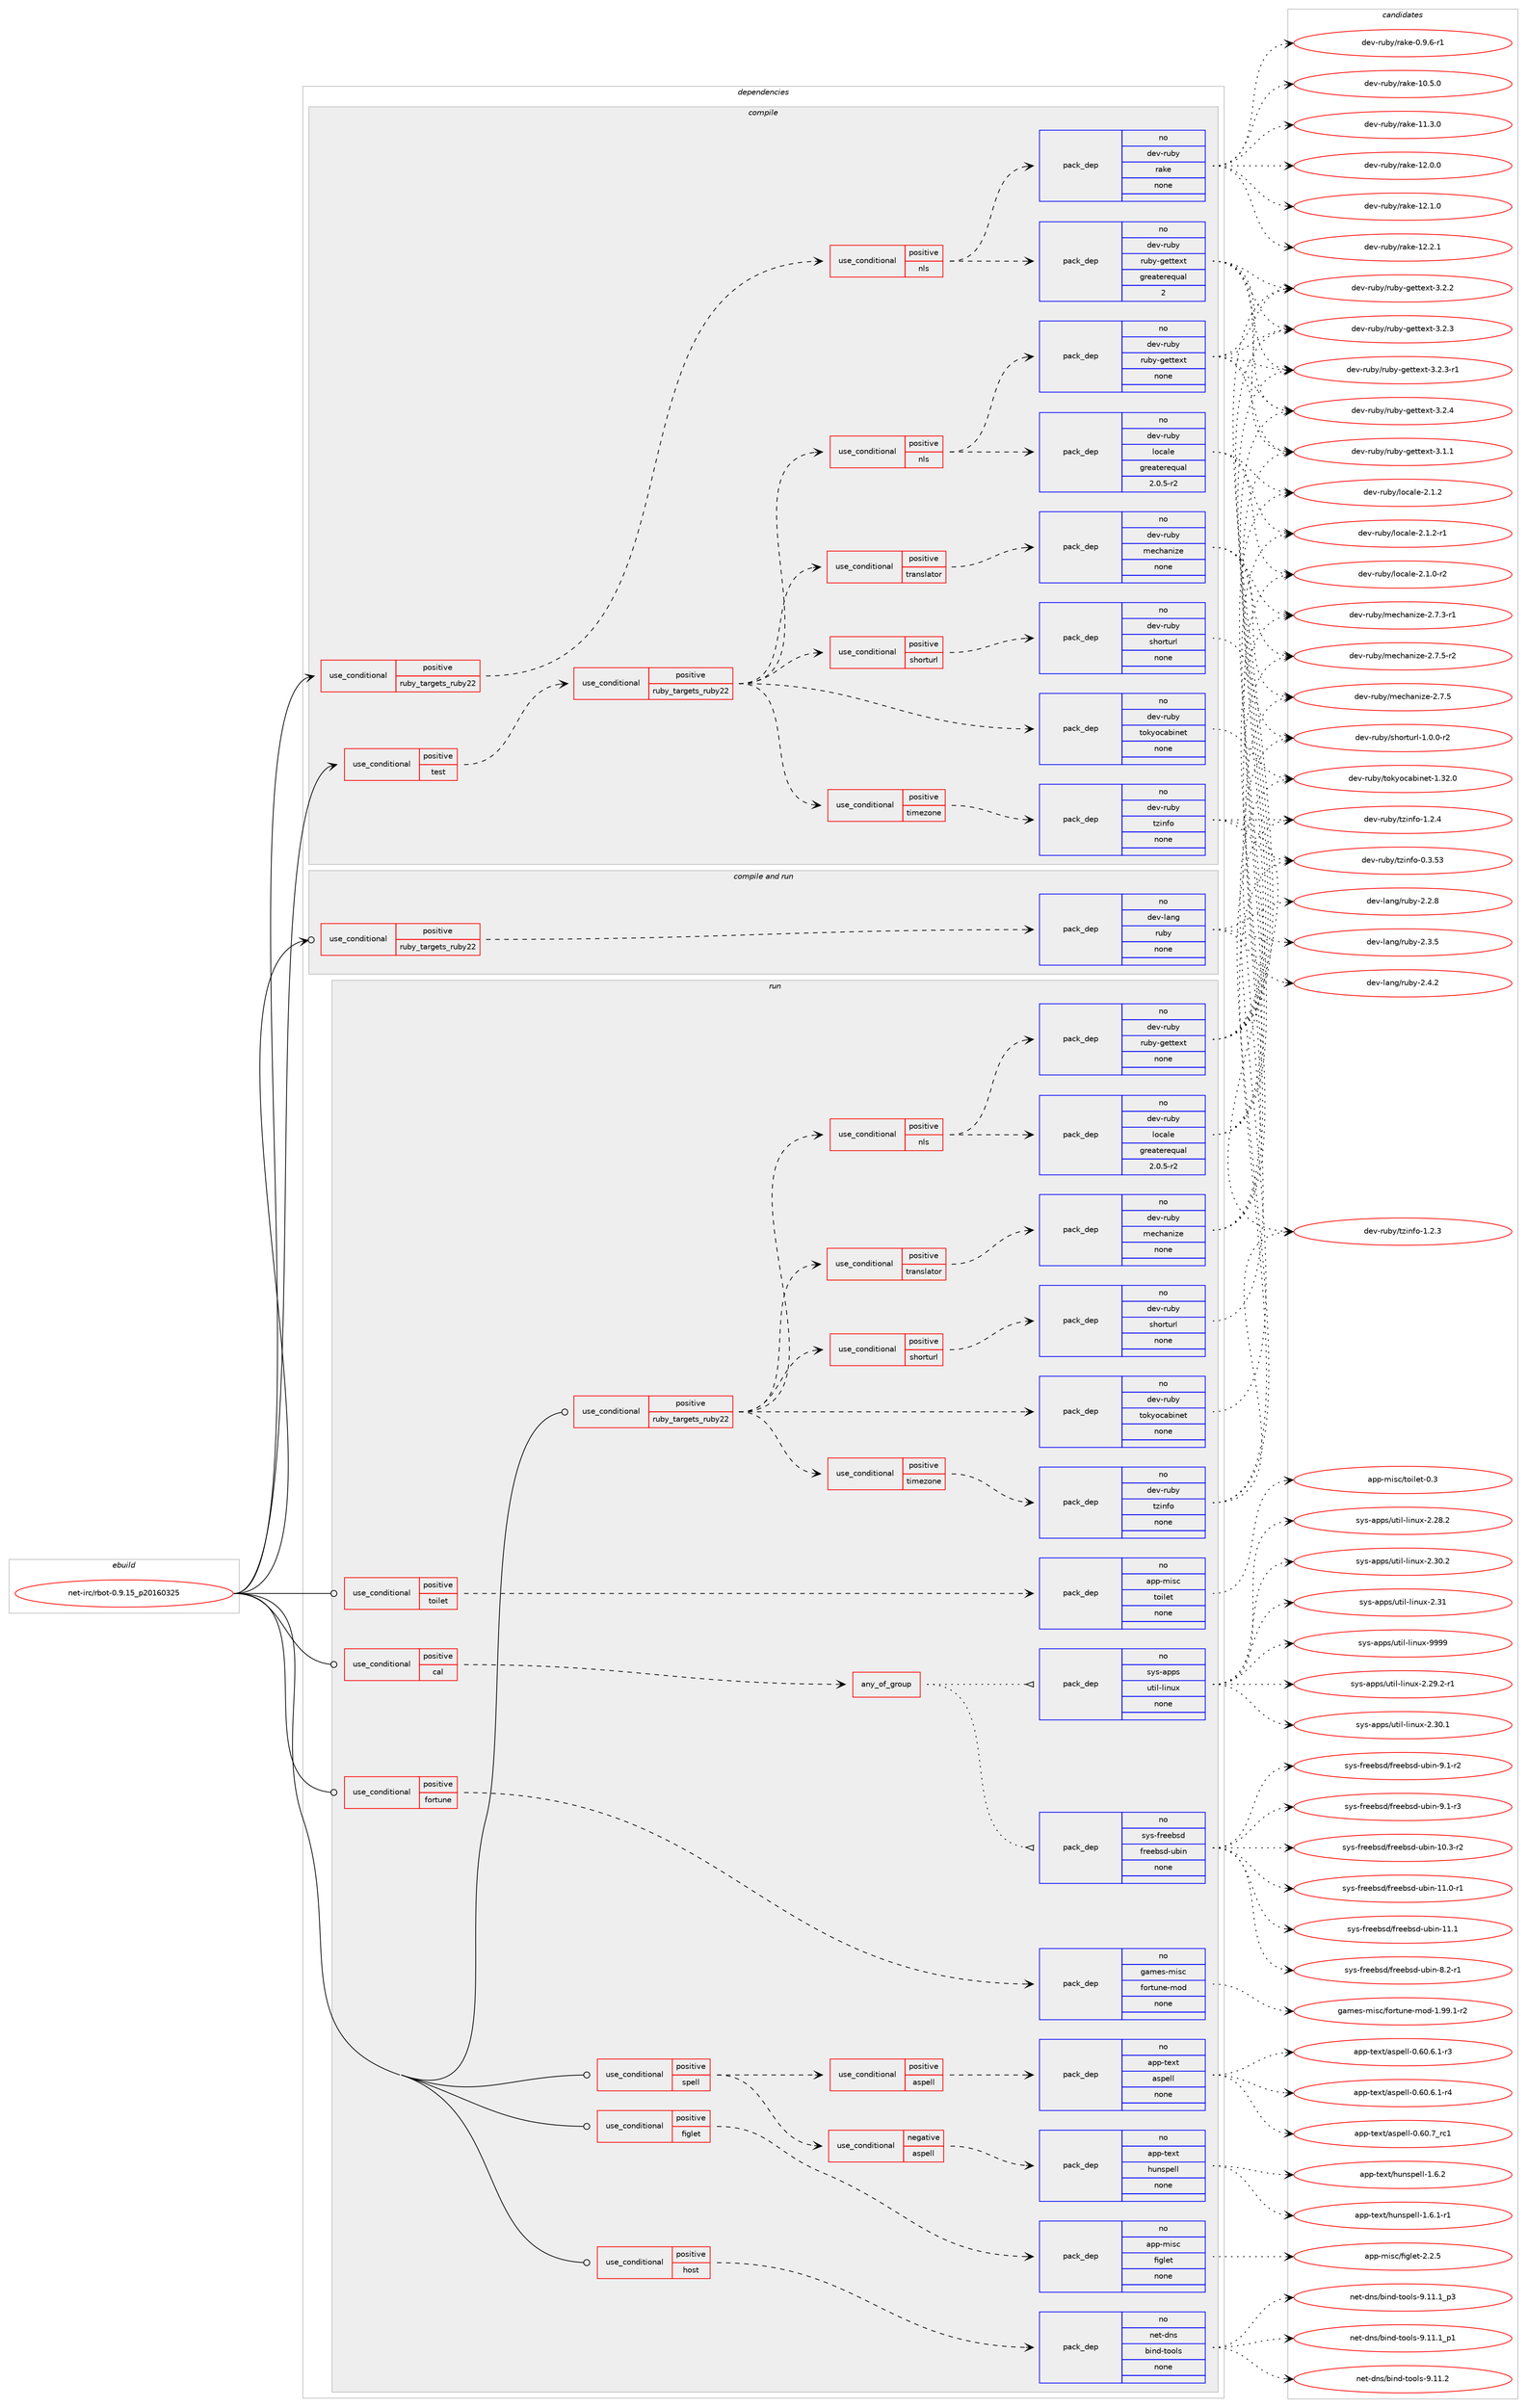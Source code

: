 digraph prolog {

# *************
# Graph options
# *************

newrank=true;
concentrate=true;
compound=true;
graph [rankdir=LR,fontname=Helvetica,fontsize=10,ranksep=1.5];#, ranksep=2.5, nodesep=0.2];
edge  [arrowhead=vee];
node  [fontname=Helvetica,fontsize=10];

# **********
# The ebuild
# **********

subgraph cluster_leftcol {
color=gray;
rank=same;
label=<<i>ebuild</i>>;
id [label="net-irc/rbot-0.9.15_p20160325", color=red, width=4, href="../net-irc/rbot-0.9.15_p20160325.svg"];
}

# ****************
# The dependencies
# ****************

subgraph cluster_midcol {
color=gray;
label=<<i>dependencies</i>>;
subgraph cluster_compile {
fillcolor="#eeeeee";
style=filled;
label=<<i>compile</i>>;
subgraph cond102659 {
dependency415031 [label=<<TABLE BORDER="0" CELLBORDER="1" CELLSPACING="0" CELLPADDING="4"><TR><TD ROWSPAN="3" CELLPADDING="10">use_conditional</TD></TR><TR><TD>positive</TD></TR><TR><TD>ruby_targets_ruby22</TD></TR></TABLE>>, shape=none, color=red];
subgraph cond102660 {
dependency415032 [label=<<TABLE BORDER="0" CELLBORDER="1" CELLSPACING="0" CELLPADDING="4"><TR><TD ROWSPAN="3" CELLPADDING="10">use_conditional</TD></TR><TR><TD>positive</TD></TR><TR><TD>nls</TD></TR></TABLE>>, shape=none, color=red];
subgraph pack305483 {
dependency415033 [label=<<TABLE BORDER="0" CELLBORDER="1" CELLSPACING="0" CELLPADDING="4" WIDTH="220"><TR><TD ROWSPAN="6" CELLPADDING="30">pack_dep</TD></TR><TR><TD WIDTH="110">no</TD></TR><TR><TD>dev-ruby</TD></TR><TR><TD>ruby-gettext</TD></TR><TR><TD>greaterequal</TD></TR><TR><TD>2</TD></TR></TABLE>>, shape=none, color=blue];
}
dependency415032:e -> dependency415033:w [weight=20,style="dashed",arrowhead="vee"];
subgraph pack305484 {
dependency415034 [label=<<TABLE BORDER="0" CELLBORDER="1" CELLSPACING="0" CELLPADDING="4" WIDTH="220"><TR><TD ROWSPAN="6" CELLPADDING="30">pack_dep</TD></TR><TR><TD WIDTH="110">no</TD></TR><TR><TD>dev-ruby</TD></TR><TR><TD>rake</TD></TR><TR><TD>none</TD></TR><TR><TD></TD></TR></TABLE>>, shape=none, color=blue];
}
dependency415032:e -> dependency415034:w [weight=20,style="dashed",arrowhead="vee"];
}
dependency415031:e -> dependency415032:w [weight=20,style="dashed",arrowhead="vee"];
}
id:e -> dependency415031:w [weight=20,style="solid",arrowhead="vee"];
subgraph cond102661 {
dependency415035 [label=<<TABLE BORDER="0" CELLBORDER="1" CELLSPACING="0" CELLPADDING="4"><TR><TD ROWSPAN="3" CELLPADDING="10">use_conditional</TD></TR><TR><TD>positive</TD></TR><TR><TD>test</TD></TR></TABLE>>, shape=none, color=red];
subgraph cond102662 {
dependency415036 [label=<<TABLE BORDER="0" CELLBORDER="1" CELLSPACING="0" CELLPADDING="4"><TR><TD ROWSPAN="3" CELLPADDING="10">use_conditional</TD></TR><TR><TD>positive</TD></TR><TR><TD>ruby_targets_ruby22</TD></TR></TABLE>>, shape=none, color=red];
subgraph pack305485 {
dependency415037 [label=<<TABLE BORDER="0" CELLBORDER="1" CELLSPACING="0" CELLPADDING="4" WIDTH="220"><TR><TD ROWSPAN="6" CELLPADDING="30">pack_dep</TD></TR><TR><TD WIDTH="110">no</TD></TR><TR><TD>dev-ruby</TD></TR><TR><TD>tokyocabinet</TD></TR><TR><TD>none</TD></TR><TR><TD></TD></TR></TABLE>>, shape=none, color=blue];
}
dependency415036:e -> dependency415037:w [weight=20,style="dashed",arrowhead="vee"];
subgraph cond102663 {
dependency415038 [label=<<TABLE BORDER="0" CELLBORDER="1" CELLSPACING="0" CELLPADDING="4"><TR><TD ROWSPAN="3" CELLPADDING="10">use_conditional</TD></TR><TR><TD>positive</TD></TR><TR><TD>timezone</TD></TR></TABLE>>, shape=none, color=red];
subgraph pack305486 {
dependency415039 [label=<<TABLE BORDER="0" CELLBORDER="1" CELLSPACING="0" CELLPADDING="4" WIDTH="220"><TR><TD ROWSPAN="6" CELLPADDING="30">pack_dep</TD></TR><TR><TD WIDTH="110">no</TD></TR><TR><TD>dev-ruby</TD></TR><TR><TD>tzinfo</TD></TR><TR><TD>none</TD></TR><TR><TD></TD></TR></TABLE>>, shape=none, color=blue];
}
dependency415038:e -> dependency415039:w [weight=20,style="dashed",arrowhead="vee"];
}
dependency415036:e -> dependency415038:w [weight=20,style="dashed",arrowhead="vee"];
subgraph cond102664 {
dependency415040 [label=<<TABLE BORDER="0" CELLBORDER="1" CELLSPACING="0" CELLPADDING="4"><TR><TD ROWSPAN="3" CELLPADDING="10">use_conditional</TD></TR><TR><TD>positive</TD></TR><TR><TD>translator</TD></TR></TABLE>>, shape=none, color=red];
subgraph pack305487 {
dependency415041 [label=<<TABLE BORDER="0" CELLBORDER="1" CELLSPACING="0" CELLPADDING="4" WIDTH="220"><TR><TD ROWSPAN="6" CELLPADDING="30">pack_dep</TD></TR><TR><TD WIDTH="110">no</TD></TR><TR><TD>dev-ruby</TD></TR><TR><TD>mechanize</TD></TR><TR><TD>none</TD></TR><TR><TD></TD></TR></TABLE>>, shape=none, color=blue];
}
dependency415040:e -> dependency415041:w [weight=20,style="dashed",arrowhead="vee"];
}
dependency415036:e -> dependency415040:w [weight=20,style="dashed",arrowhead="vee"];
subgraph cond102665 {
dependency415042 [label=<<TABLE BORDER="0" CELLBORDER="1" CELLSPACING="0" CELLPADDING="4"><TR><TD ROWSPAN="3" CELLPADDING="10">use_conditional</TD></TR><TR><TD>positive</TD></TR><TR><TD>shorturl</TD></TR></TABLE>>, shape=none, color=red];
subgraph pack305488 {
dependency415043 [label=<<TABLE BORDER="0" CELLBORDER="1" CELLSPACING="0" CELLPADDING="4" WIDTH="220"><TR><TD ROWSPAN="6" CELLPADDING="30">pack_dep</TD></TR><TR><TD WIDTH="110">no</TD></TR><TR><TD>dev-ruby</TD></TR><TR><TD>shorturl</TD></TR><TR><TD>none</TD></TR><TR><TD></TD></TR></TABLE>>, shape=none, color=blue];
}
dependency415042:e -> dependency415043:w [weight=20,style="dashed",arrowhead="vee"];
}
dependency415036:e -> dependency415042:w [weight=20,style="dashed",arrowhead="vee"];
subgraph cond102666 {
dependency415044 [label=<<TABLE BORDER="0" CELLBORDER="1" CELLSPACING="0" CELLPADDING="4"><TR><TD ROWSPAN="3" CELLPADDING="10">use_conditional</TD></TR><TR><TD>positive</TD></TR><TR><TD>nls</TD></TR></TABLE>>, shape=none, color=red];
subgraph pack305489 {
dependency415045 [label=<<TABLE BORDER="0" CELLBORDER="1" CELLSPACING="0" CELLPADDING="4" WIDTH="220"><TR><TD ROWSPAN="6" CELLPADDING="30">pack_dep</TD></TR><TR><TD WIDTH="110">no</TD></TR><TR><TD>dev-ruby</TD></TR><TR><TD>ruby-gettext</TD></TR><TR><TD>none</TD></TR><TR><TD></TD></TR></TABLE>>, shape=none, color=blue];
}
dependency415044:e -> dependency415045:w [weight=20,style="dashed",arrowhead="vee"];
subgraph pack305490 {
dependency415046 [label=<<TABLE BORDER="0" CELLBORDER="1" CELLSPACING="0" CELLPADDING="4" WIDTH="220"><TR><TD ROWSPAN="6" CELLPADDING="30">pack_dep</TD></TR><TR><TD WIDTH="110">no</TD></TR><TR><TD>dev-ruby</TD></TR><TR><TD>locale</TD></TR><TR><TD>greaterequal</TD></TR><TR><TD>2.0.5-r2</TD></TR></TABLE>>, shape=none, color=blue];
}
dependency415044:e -> dependency415046:w [weight=20,style="dashed",arrowhead="vee"];
}
dependency415036:e -> dependency415044:w [weight=20,style="dashed",arrowhead="vee"];
}
dependency415035:e -> dependency415036:w [weight=20,style="dashed",arrowhead="vee"];
}
id:e -> dependency415035:w [weight=20,style="solid",arrowhead="vee"];
}
subgraph cluster_compileandrun {
fillcolor="#eeeeee";
style=filled;
label=<<i>compile and run</i>>;
subgraph cond102667 {
dependency415047 [label=<<TABLE BORDER="0" CELLBORDER="1" CELLSPACING="0" CELLPADDING="4"><TR><TD ROWSPAN="3" CELLPADDING="10">use_conditional</TD></TR><TR><TD>positive</TD></TR><TR><TD>ruby_targets_ruby22</TD></TR></TABLE>>, shape=none, color=red];
subgraph pack305491 {
dependency415048 [label=<<TABLE BORDER="0" CELLBORDER="1" CELLSPACING="0" CELLPADDING="4" WIDTH="220"><TR><TD ROWSPAN="6" CELLPADDING="30">pack_dep</TD></TR><TR><TD WIDTH="110">no</TD></TR><TR><TD>dev-lang</TD></TR><TR><TD>ruby</TD></TR><TR><TD>none</TD></TR><TR><TD></TD></TR></TABLE>>, shape=none, color=blue];
}
dependency415047:e -> dependency415048:w [weight=20,style="dashed",arrowhead="vee"];
}
id:e -> dependency415047:w [weight=20,style="solid",arrowhead="odotvee"];
}
subgraph cluster_run {
fillcolor="#eeeeee";
style=filled;
label=<<i>run</i>>;
subgraph cond102668 {
dependency415049 [label=<<TABLE BORDER="0" CELLBORDER="1" CELLSPACING="0" CELLPADDING="4"><TR><TD ROWSPAN="3" CELLPADDING="10">use_conditional</TD></TR><TR><TD>positive</TD></TR><TR><TD>cal</TD></TR></TABLE>>, shape=none, color=red];
subgraph any6698 {
dependency415050 [label=<<TABLE BORDER="0" CELLBORDER="1" CELLSPACING="0" CELLPADDING="4"><TR><TD CELLPADDING="10">any_of_group</TD></TR></TABLE>>, shape=none, color=red];subgraph pack305492 {
dependency415051 [label=<<TABLE BORDER="0" CELLBORDER="1" CELLSPACING="0" CELLPADDING="4" WIDTH="220"><TR><TD ROWSPAN="6" CELLPADDING="30">pack_dep</TD></TR><TR><TD WIDTH="110">no</TD></TR><TR><TD>sys-apps</TD></TR><TR><TD>util-linux</TD></TR><TR><TD>none</TD></TR><TR><TD></TD></TR></TABLE>>, shape=none, color=blue];
}
dependency415050:e -> dependency415051:w [weight=20,style="dotted",arrowhead="oinv"];
subgraph pack305493 {
dependency415052 [label=<<TABLE BORDER="0" CELLBORDER="1" CELLSPACING="0" CELLPADDING="4" WIDTH="220"><TR><TD ROWSPAN="6" CELLPADDING="30">pack_dep</TD></TR><TR><TD WIDTH="110">no</TD></TR><TR><TD>sys-freebsd</TD></TR><TR><TD>freebsd-ubin</TD></TR><TR><TD>none</TD></TR><TR><TD></TD></TR></TABLE>>, shape=none, color=blue];
}
dependency415050:e -> dependency415052:w [weight=20,style="dotted",arrowhead="oinv"];
}
dependency415049:e -> dependency415050:w [weight=20,style="dashed",arrowhead="vee"];
}
id:e -> dependency415049:w [weight=20,style="solid",arrowhead="odot"];
subgraph cond102669 {
dependency415053 [label=<<TABLE BORDER="0" CELLBORDER="1" CELLSPACING="0" CELLPADDING="4"><TR><TD ROWSPAN="3" CELLPADDING="10">use_conditional</TD></TR><TR><TD>positive</TD></TR><TR><TD>figlet</TD></TR></TABLE>>, shape=none, color=red];
subgraph pack305494 {
dependency415054 [label=<<TABLE BORDER="0" CELLBORDER="1" CELLSPACING="0" CELLPADDING="4" WIDTH="220"><TR><TD ROWSPAN="6" CELLPADDING="30">pack_dep</TD></TR><TR><TD WIDTH="110">no</TD></TR><TR><TD>app-misc</TD></TR><TR><TD>figlet</TD></TR><TR><TD>none</TD></TR><TR><TD></TD></TR></TABLE>>, shape=none, color=blue];
}
dependency415053:e -> dependency415054:w [weight=20,style="dashed",arrowhead="vee"];
}
id:e -> dependency415053:w [weight=20,style="solid",arrowhead="odot"];
subgraph cond102670 {
dependency415055 [label=<<TABLE BORDER="0" CELLBORDER="1" CELLSPACING="0" CELLPADDING="4"><TR><TD ROWSPAN="3" CELLPADDING="10">use_conditional</TD></TR><TR><TD>positive</TD></TR><TR><TD>fortune</TD></TR></TABLE>>, shape=none, color=red];
subgraph pack305495 {
dependency415056 [label=<<TABLE BORDER="0" CELLBORDER="1" CELLSPACING="0" CELLPADDING="4" WIDTH="220"><TR><TD ROWSPAN="6" CELLPADDING="30">pack_dep</TD></TR><TR><TD WIDTH="110">no</TD></TR><TR><TD>games-misc</TD></TR><TR><TD>fortune-mod</TD></TR><TR><TD>none</TD></TR><TR><TD></TD></TR></TABLE>>, shape=none, color=blue];
}
dependency415055:e -> dependency415056:w [weight=20,style="dashed",arrowhead="vee"];
}
id:e -> dependency415055:w [weight=20,style="solid",arrowhead="odot"];
subgraph cond102671 {
dependency415057 [label=<<TABLE BORDER="0" CELLBORDER="1" CELLSPACING="0" CELLPADDING="4"><TR><TD ROWSPAN="3" CELLPADDING="10">use_conditional</TD></TR><TR><TD>positive</TD></TR><TR><TD>host</TD></TR></TABLE>>, shape=none, color=red];
subgraph pack305496 {
dependency415058 [label=<<TABLE BORDER="0" CELLBORDER="1" CELLSPACING="0" CELLPADDING="4" WIDTH="220"><TR><TD ROWSPAN="6" CELLPADDING="30">pack_dep</TD></TR><TR><TD WIDTH="110">no</TD></TR><TR><TD>net-dns</TD></TR><TR><TD>bind-tools</TD></TR><TR><TD>none</TD></TR><TR><TD></TD></TR></TABLE>>, shape=none, color=blue];
}
dependency415057:e -> dependency415058:w [weight=20,style="dashed",arrowhead="vee"];
}
id:e -> dependency415057:w [weight=20,style="solid",arrowhead="odot"];
subgraph cond102672 {
dependency415059 [label=<<TABLE BORDER="0" CELLBORDER="1" CELLSPACING="0" CELLPADDING="4"><TR><TD ROWSPAN="3" CELLPADDING="10">use_conditional</TD></TR><TR><TD>positive</TD></TR><TR><TD>ruby_targets_ruby22</TD></TR></TABLE>>, shape=none, color=red];
subgraph pack305497 {
dependency415060 [label=<<TABLE BORDER="0" CELLBORDER="1" CELLSPACING="0" CELLPADDING="4" WIDTH="220"><TR><TD ROWSPAN="6" CELLPADDING="30">pack_dep</TD></TR><TR><TD WIDTH="110">no</TD></TR><TR><TD>dev-ruby</TD></TR><TR><TD>tokyocabinet</TD></TR><TR><TD>none</TD></TR><TR><TD></TD></TR></TABLE>>, shape=none, color=blue];
}
dependency415059:e -> dependency415060:w [weight=20,style="dashed",arrowhead="vee"];
subgraph cond102673 {
dependency415061 [label=<<TABLE BORDER="0" CELLBORDER="1" CELLSPACING="0" CELLPADDING="4"><TR><TD ROWSPAN="3" CELLPADDING="10">use_conditional</TD></TR><TR><TD>positive</TD></TR><TR><TD>timezone</TD></TR></TABLE>>, shape=none, color=red];
subgraph pack305498 {
dependency415062 [label=<<TABLE BORDER="0" CELLBORDER="1" CELLSPACING="0" CELLPADDING="4" WIDTH="220"><TR><TD ROWSPAN="6" CELLPADDING="30">pack_dep</TD></TR><TR><TD WIDTH="110">no</TD></TR><TR><TD>dev-ruby</TD></TR><TR><TD>tzinfo</TD></TR><TR><TD>none</TD></TR><TR><TD></TD></TR></TABLE>>, shape=none, color=blue];
}
dependency415061:e -> dependency415062:w [weight=20,style="dashed",arrowhead="vee"];
}
dependency415059:e -> dependency415061:w [weight=20,style="dashed",arrowhead="vee"];
subgraph cond102674 {
dependency415063 [label=<<TABLE BORDER="0" CELLBORDER="1" CELLSPACING="0" CELLPADDING="4"><TR><TD ROWSPAN="3" CELLPADDING="10">use_conditional</TD></TR><TR><TD>positive</TD></TR><TR><TD>translator</TD></TR></TABLE>>, shape=none, color=red];
subgraph pack305499 {
dependency415064 [label=<<TABLE BORDER="0" CELLBORDER="1" CELLSPACING="0" CELLPADDING="4" WIDTH="220"><TR><TD ROWSPAN="6" CELLPADDING="30">pack_dep</TD></TR><TR><TD WIDTH="110">no</TD></TR><TR><TD>dev-ruby</TD></TR><TR><TD>mechanize</TD></TR><TR><TD>none</TD></TR><TR><TD></TD></TR></TABLE>>, shape=none, color=blue];
}
dependency415063:e -> dependency415064:w [weight=20,style="dashed",arrowhead="vee"];
}
dependency415059:e -> dependency415063:w [weight=20,style="dashed",arrowhead="vee"];
subgraph cond102675 {
dependency415065 [label=<<TABLE BORDER="0" CELLBORDER="1" CELLSPACING="0" CELLPADDING="4"><TR><TD ROWSPAN="3" CELLPADDING="10">use_conditional</TD></TR><TR><TD>positive</TD></TR><TR><TD>shorturl</TD></TR></TABLE>>, shape=none, color=red];
subgraph pack305500 {
dependency415066 [label=<<TABLE BORDER="0" CELLBORDER="1" CELLSPACING="0" CELLPADDING="4" WIDTH="220"><TR><TD ROWSPAN="6" CELLPADDING="30">pack_dep</TD></TR><TR><TD WIDTH="110">no</TD></TR><TR><TD>dev-ruby</TD></TR><TR><TD>shorturl</TD></TR><TR><TD>none</TD></TR><TR><TD></TD></TR></TABLE>>, shape=none, color=blue];
}
dependency415065:e -> dependency415066:w [weight=20,style="dashed",arrowhead="vee"];
}
dependency415059:e -> dependency415065:w [weight=20,style="dashed",arrowhead="vee"];
subgraph cond102676 {
dependency415067 [label=<<TABLE BORDER="0" CELLBORDER="1" CELLSPACING="0" CELLPADDING="4"><TR><TD ROWSPAN="3" CELLPADDING="10">use_conditional</TD></TR><TR><TD>positive</TD></TR><TR><TD>nls</TD></TR></TABLE>>, shape=none, color=red];
subgraph pack305501 {
dependency415068 [label=<<TABLE BORDER="0" CELLBORDER="1" CELLSPACING="0" CELLPADDING="4" WIDTH="220"><TR><TD ROWSPAN="6" CELLPADDING="30">pack_dep</TD></TR><TR><TD WIDTH="110">no</TD></TR><TR><TD>dev-ruby</TD></TR><TR><TD>ruby-gettext</TD></TR><TR><TD>none</TD></TR><TR><TD></TD></TR></TABLE>>, shape=none, color=blue];
}
dependency415067:e -> dependency415068:w [weight=20,style="dashed",arrowhead="vee"];
subgraph pack305502 {
dependency415069 [label=<<TABLE BORDER="0" CELLBORDER="1" CELLSPACING="0" CELLPADDING="4" WIDTH="220"><TR><TD ROWSPAN="6" CELLPADDING="30">pack_dep</TD></TR><TR><TD WIDTH="110">no</TD></TR><TR><TD>dev-ruby</TD></TR><TR><TD>locale</TD></TR><TR><TD>greaterequal</TD></TR><TR><TD>2.0.5-r2</TD></TR></TABLE>>, shape=none, color=blue];
}
dependency415067:e -> dependency415069:w [weight=20,style="dashed",arrowhead="vee"];
}
dependency415059:e -> dependency415067:w [weight=20,style="dashed",arrowhead="vee"];
}
id:e -> dependency415059:w [weight=20,style="solid",arrowhead="odot"];
subgraph cond102677 {
dependency415070 [label=<<TABLE BORDER="0" CELLBORDER="1" CELLSPACING="0" CELLPADDING="4"><TR><TD ROWSPAN="3" CELLPADDING="10">use_conditional</TD></TR><TR><TD>positive</TD></TR><TR><TD>spell</TD></TR></TABLE>>, shape=none, color=red];
subgraph cond102678 {
dependency415071 [label=<<TABLE BORDER="0" CELLBORDER="1" CELLSPACING="0" CELLPADDING="4"><TR><TD ROWSPAN="3" CELLPADDING="10">use_conditional</TD></TR><TR><TD>positive</TD></TR><TR><TD>aspell</TD></TR></TABLE>>, shape=none, color=red];
subgraph pack305503 {
dependency415072 [label=<<TABLE BORDER="0" CELLBORDER="1" CELLSPACING="0" CELLPADDING="4" WIDTH="220"><TR><TD ROWSPAN="6" CELLPADDING="30">pack_dep</TD></TR><TR><TD WIDTH="110">no</TD></TR><TR><TD>app-text</TD></TR><TR><TD>aspell</TD></TR><TR><TD>none</TD></TR><TR><TD></TD></TR></TABLE>>, shape=none, color=blue];
}
dependency415071:e -> dependency415072:w [weight=20,style="dashed",arrowhead="vee"];
}
dependency415070:e -> dependency415071:w [weight=20,style="dashed",arrowhead="vee"];
subgraph cond102679 {
dependency415073 [label=<<TABLE BORDER="0" CELLBORDER="1" CELLSPACING="0" CELLPADDING="4"><TR><TD ROWSPAN="3" CELLPADDING="10">use_conditional</TD></TR><TR><TD>negative</TD></TR><TR><TD>aspell</TD></TR></TABLE>>, shape=none, color=red];
subgraph pack305504 {
dependency415074 [label=<<TABLE BORDER="0" CELLBORDER="1" CELLSPACING="0" CELLPADDING="4" WIDTH="220"><TR><TD ROWSPAN="6" CELLPADDING="30">pack_dep</TD></TR><TR><TD WIDTH="110">no</TD></TR><TR><TD>app-text</TD></TR><TR><TD>hunspell</TD></TR><TR><TD>none</TD></TR><TR><TD></TD></TR></TABLE>>, shape=none, color=blue];
}
dependency415073:e -> dependency415074:w [weight=20,style="dashed",arrowhead="vee"];
}
dependency415070:e -> dependency415073:w [weight=20,style="dashed",arrowhead="vee"];
}
id:e -> dependency415070:w [weight=20,style="solid",arrowhead="odot"];
subgraph cond102680 {
dependency415075 [label=<<TABLE BORDER="0" CELLBORDER="1" CELLSPACING="0" CELLPADDING="4"><TR><TD ROWSPAN="3" CELLPADDING="10">use_conditional</TD></TR><TR><TD>positive</TD></TR><TR><TD>toilet</TD></TR></TABLE>>, shape=none, color=red];
subgraph pack305505 {
dependency415076 [label=<<TABLE BORDER="0" CELLBORDER="1" CELLSPACING="0" CELLPADDING="4" WIDTH="220"><TR><TD ROWSPAN="6" CELLPADDING="30">pack_dep</TD></TR><TR><TD WIDTH="110">no</TD></TR><TR><TD>app-misc</TD></TR><TR><TD>toilet</TD></TR><TR><TD>none</TD></TR><TR><TD></TD></TR></TABLE>>, shape=none, color=blue];
}
dependency415075:e -> dependency415076:w [weight=20,style="dashed",arrowhead="vee"];
}
id:e -> dependency415075:w [weight=20,style="solid",arrowhead="odot"];
}
}

# **************
# The candidates
# **************

subgraph cluster_choices {
rank=same;
color=gray;
label=<<i>candidates</i>>;

subgraph choice305483 {
color=black;
nodesep=1;
choice1001011184511411798121471141179812145103101116116101120116455146494649 [label="dev-ruby/ruby-gettext-3.1.1", color=red, width=4,href="../dev-ruby/ruby-gettext-3.1.1.svg"];
choice1001011184511411798121471141179812145103101116116101120116455146504650 [label="dev-ruby/ruby-gettext-3.2.2", color=red, width=4,href="../dev-ruby/ruby-gettext-3.2.2.svg"];
choice1001011184511411798121471141179812145103101116116101120116455146504651 [label="dev-ruby/ruby-gettext-3.2.3", color=red, width=4,href="../dev-ruby/ruby-gettext-3.2.3.svg"];
choice10010111845114117981214711411798121451031011161161011201164551465046514511449 [label="dev-ruby/ruby-gettext-3.2.3-r1", color=red, width=4,href="../dev-ruby/ruby-gettext-3.2.3-r1.svg"];
choice1001011184511411798121471141179812145103101116116101120116455146504652 [label="dev-ruby/ruby-gettext-3.2.4", color=red, width=4,href="../dev-ruby/ruby-gettext-3.2.4.svg"];
dependency415033:e -> choice1001011184511411798121471141179812145103101116116101120116455146494649:w [style=dotted,weight="100"];
dependency415033:e -> choice1001011184511411798121471141179812145103101116116101120116455146504650:w [style=dotted,weight="100"];
dependency415033:e -> choice1001011184511411798121471141179812145103101116116101120116455146504651:w [style=dotted,weight="100"];
dependency415033:e -> choice10010111845114117981214711411798121451031011161161011201164551465046514511449:w [style=dotted,weight="100"];
dependency415033:e -> choice1001011184511411798121471141179812145103101116116101120116455146504652:w [style=dotted,weight="100"];
}
subgraph choice305484 {
color=black;
nodesep=1;
choice100101118451141179812147114971071014548465746544511449 [label="dev-ruby/rake-0.9.6-r1", color=red, width=4,href="../dev-ruby/rake-0.9.6-r1.svg"];
choice1001011184511411798121471149710710145494846534648 [label="dev-ruby/rake-10.5.0", color=red, width=4,href="../dev-ruby/rake-10.5.0.svg"];
choice1001011184511411798121471149710710145494946514648 [label="dev-ruby/rake-11.3.0", color=red, width=4,href="../dev-ruby/rake-11.3.0.svg"];
choice1001011184511411798121471149710710145495046484648 [label="dev-ruby/rake-12.0.0", color=red, width=4,href="../dev-ruby/rake-12.0.0.svg"];
choice1001011184511411798121471149710710145495046494648 [label="dev-ruby/rake-12.1.0", color=red, width=4,href="../dev-ruby/rake-12.1.0.svg"];
choice1001011184511411798121471149710710145495046504649 [label="dev-ruby/rake-12.2.1", color=red, width=4,href="../dev-ruby/rake-12.2.1.svg"];
dependency415034:e -> choice100101118451141179812147114971071014548465746544511449:w [style=dotted,weight="100"];
dependency415034:e -> choice1001011184511411798121471149710710145494846534648:w [style=dotted,weight="100"];
dependency415034:e -> choice1001011184511411798121471149710710145494946514648:w [style=dotted,weight="100"];
dependency415034:e -> choice1001011184511411798121471149710710145495046484648:w [style=dotted,weight="100"];
dependency415034:e -> choice1001011184511411798121471149710710145495046494648:w [style=dotted,weight="100"];
dependency415034:e -> choice1001011184511411798121471149710710145495046504649:w [style=dotted,weight="100"];
}
subgraph choice305485 {
color=black;
nodesep=1;
choice10010111845114117981214711611110712111199979810511010111645494651504648 [label="dev-ruby/tokyocabinet-1.32.0", color=red, width=4,href="../dev-ruby/tokyocabinet-1.32.0.svg"];
dependency415037:e -> choice10010111845114117981214711611110712111199979810511010111645494651504648:w [style=dotted,weight="100"];
}
subgraph choice305486 {
color=black;
nodesep=1;
choice10010111845114117981214711612210511010211145484651465351 [label="dev-ruby/tzinfo-0.3.53", color=red, width=4,href="../dev-ruby/tzinfo-0.3.53.svg"];
choice100101118451141179812147116122105110102111454946504651 [label="dev-ruby/tzinfo-1.2.3", color=red, width=4,href="../dev-ruby/tzinfo-1.2.3.svg"];
choice100101118451141179812147116122105110102111454946504652 [label="dev-ruby/tzinfo-1.2.4", color=red, width=4,href="../dev-ruby/tzinfo-1.2.4.svg"];
dependency415039:e -> choice10010111845114117981214711612210511010211145484651465351:w [style=dotted,weight="100"];
dependency415039:e -> choice100101118451141179812147116122105110102111454946504651:w [style=dotted,weight="100"];
dependency415039:e -> choice100101118451141179812147116122105110102111454946504652:w [style=dotted,weight="100"];
}
subgraph choice305487 {
color=black;
nodesep=1;
choice10010111845114117981214710910199104971101051221014550465546514511449 [label="dev-ruby/mechanize-2.7.3-r1", color=red, width=4,href="../dev-ruby/mechanize-2.7.3-r1.svg"];
choice1001011184511411798121471091019910497110105122101455046554653 [label="dev-ruby/mechanize-2.7.5", color=red, width=4,href="../dev-ruby/mechanize-2.7.5.svg"];
choice10010111845114117981214710910199104971101051221014550465546534511450 [label="dev-ruby/mechanize-2.7.5-r2", color=red, width=4,href="../dev-ruby/mechanize-2.7.5-r2.svg"];
dependency415041:e -> choice10010111845114117981214710910199104971101051221014550465546514511449:w [style=dotted,weight="100"];
dependency415041:e -> choice1001011184511411798121471091019910497110105122101455046554653:w [style=dotted,weight="100"];
dependency415041:e -> choice10010111845114117981214710910199104971101051221014550465546534511450:w [style=dotted,weight="100"];
}
subgraph choice305488 {
color=black;
nodesep=1;
choice1001011184511411798121471151041111141161171141084549464846484511450 [label="dev-ruby/shorturl-1.0.0-r2", color=red, width=4,href="../dev-ruby/shorturl-1.0.0-r2.svg"];
dependency415043:e -> choice1001011184511411798121471151041111141161171141084549464846484511450:w [style=dotted,weight="100"];
}
subgraph choice305489 {
color=black;
nodesep=1;
choice1001011184511411798121471141179812145103101116116101120116455146494649 [label="dev-ruby/ruby-gettext-3.1.1", color=red, width=4,href="../dev-ruby/ruby-gettext-3.1.1.svg"];
choice1001011184511411798121471141179812145103101116116101120116455146504650 [label="dev-ruby/ruby-gettext-3.2.2", color=red, width=4,href="../dev-ruby/ruby-gettext-3.2.2.svg"];
choice1001011184511411798121471141179812145103101116116101120116455146504651 [label="dev-ruby/ruby-gettext-3.2.3", color=red, width=4,href="../dev-ruby/ruby-gettext-3.2.3.svg"];
choice10010111845114117981214711411798121451031011161161011201164551465046514511449 [label="dev-ruby/ruby-gettext-3.2.3-r1", color=red, width=4,href="../dev-ruby/ruby-gettext-3.2.3-r1.svg"];
choice1001011184511411798121471141179812145103101116116101120116455146504652 [label="dev-ruby/ruby-gettext-3.2.4", color=red, width=4,href="../dev-ruby/ruby-gettext-3.2.4.svg"];
dependency415045:e -> choice1001011184511411798121471141179812145103101116116101120116455146494649:w [style=dotted,weight="100"];
dependency415045:e -> choice1001011184511411798121471141179812145103101116116101120116455146504650:w [style=dotted,weight="100"];
dependency415045:e -> choice1001011184511411798121471141179812145103101116116101120116455146504651:w [style=dotted,weight="100"];
dependency415045:e -> choice10010111845114117981214711411798121451031011161161011201164551465046514511449:w [style=dotted,weight="100"];
dependency415045:e -> choice1001011184511411798121471141179812145103101116116101120116455146504652:w [style=dotted,weight="100"];
}
subgraph choice305490 {
color=black;
nodesep=1;
choice10010111845114117981214710811199971081014550464946484511450 [label="dev-ruby/locale-2.1.0-r2", color=red, width=4,href="../dev-ruby/locale-2.1.0-r2.svg"];
choice1001011184511411798121471081119997108101455046494650 [label="dev-ruby/locale-2.1.2", color=red, width=4,href="../dev-ruby/locale-2.1.2.svg"];
choice10010111845114117981214710811199971081014550464946504511449 [label="dev-ruby/locale-2.1.2-r1", color=red, width=4,href="../dev-ruby/locale-2.1.2-r1.svg"];
dependency415046:e -> choice10010111845114117981214710811199971081014550464946484511450:w [style=dotted,weight="100"];
dependency415046:e -> choice1001011184511411798121471081119997108101455046494650:w [style=dotted,weight="100"];
dependency415046:e -> choice10010111845114117981214710811199971081014550464946504511449:w [style=dotted,weight="100"];
}
subgraph choice305491 {
color=black;
nodesep=1;
choice10010111845108971101034711411798121455046504656 [label="dev-lang/ruby-2.2.8", color=red, width=4,href="../dev-lang/ruby-2.2.8.svg"];
choice10010111845108971101034711411798121455046514653 [label="dev-lang/ruby-2.3.5", color=red, width=4,href="../dev-lang/ruby-2.3.5.svg"];
choice10010111845108971101034711411798121455046524650 [label="dev-lang/ruby-2.4.2", color=red, width=4,href="../dev-lang/ruby-2.4.2.svg"];
dependency415048:e -> choice10010111845108971101034711411798121455046504656:w [style=dotted,weight="100"];
dependency415048:e -> choice10010111845108971101034711411798121455046514653:w [style=dotted,weight="100"];
dependency415048:e -> choice10010111845108971101034711411798121455046524650:w [style=dotted,weight="100"];
}
subgraph choice305492 {
color=black;
nodesep=1;
choice1151211154597112112115471171161051084510810511011712045504650564650 [label="sys-apps/util-linux-2.28.2", color=red, width=4,href="../sys-apps/util-linux-2.28.2.svg"];
choice11512111545971121121154711711610510845108105110117120455046505746504511449 [label="sys-apps/util-linux-2.29.2-r1", color=red, width=4,href="../sys-apps/util-linux-2.29.2-r1.svg"];
choice1151211154597112112115471171161051084510810511011712045504651484649 [label="sys-apps/util-linux-2.30.1", color=red, width=4,href="../sys-apps/util-linux-2.30.1.svg"];
choice1151211154597112112115471171161051084510810511011712045504651484650 [label="sys-apps/util-linux-2.30.2", color=red, width=4,href="../sys-apps/util-linux-2.30.2.svg"];
choice115121115459711211211547117116105108451081051101171204550465149 [label="sys-apps/util-linux-2.31", color=red, width=4,href="../sys-apps/util-linux-2.31.svg"];
choice115121115459711211211547117116105108451081051101171204557575757 [label="sys-apps/util-linux-9999", color=red, width=4,href="../sys-apps/util-linux-9999.svg"];
dependency415051:e -> choice1151211154597112112115471171161051084510810511011712045504650564650:w [style=dotted,weight="100"];
dependency415051:e -> choice11512111545971121121154711711610510845108105110117120455046505746504511449:w [style=dotted,weight="100"];
dependency415051:e -> choice1151211154597112112115471171161051084510810511011712045504651484649:w [style=dotted,weight="100"];
dependency415051:e -> choice1151211154597112112115471171161051084510810511011712045504651484650:w [style=dotted,weight="100"];
dependency415051:e -> choice115121115459711211211547117116105108451081051101171204550465149:w [style=dotted,weight="100"];
dependency415051:e -> choice115121115459711211211547117116105108451081051101171204557575757:w [style=dotted,weight="100"];
}
subgraph choice305493 {
color=black;
nodesep=1;
choice11512111545102114101101981151004710211410110198115100451179810511045494846514511450 [label="sys-freebsd/freebsd-ubin-10.3-r2", color=red, width=4,href="../sys-freebsd/freebsd-ubin-10.3-r2.svg"];
choice11512111545102114101101981151004710211410110198115100451179810511045494946484511449 [label="sys-freebsd/freebsd-ubin-11.0-r1", color=red, width=4,href="../sys-freebsd/freebsd-ubin-11.0-r1.svg"];
choice1151211154510211410110198115100471021141011019811510045117981051104549494649 [label="sys-freebsd/freebsd-ubin-11.1", color=red, width=4,href="../sys-freebsd/freebsd-ubin-11.1.svg"];
choice115121115451021141011019811510047102114101101981151004511798105110455646504511449 [label="sys-freebsd/freebsd-ubin-8.2-r1", color=red, width=4,href="../sys-freebsd/freebsd-ubin-8.2-r1.svg"];
choice115121115451021141011019811510047102114101101981151004511798105110455746494511450 [label="sys-freebsd/freebsd-ubin-9.1-r2", color=red, width=4,href="../sys-freebsd/freebsd-ubin-9.1-r2.svg"];
choice115121115451021141011019811510047102114101101981151004511798105110455746494511451 [label="sys-freebsd/freebsd-ubin-9.1-r3", color=red, width=4,href="../sys-freebsd/freebsd-ubin-9.1-r3.svg"];
dependency415052:e -> choice11512111545102114101101981151004710211410110198115100451179810511045494846514511450:w [style=dotted,weight="100"];
dependency415052:e -> choice11512111545102114101101981151004710211410110198115100451179810511045494946484511449:w [style=dotted,weight="100"];
dependency415052:e -> choice1151211154510211410110198115100471021141011019811510045117981051104549494649:w [style=dotted,weight="100"];
dependency415052:e -> choice115121115451021141011019811510047102114101101981151004511798105110455646504511449:w [style=dotted,weight="100"];
dependency415052:e -> choice115121115451021141011019811510047102114101101981151004511798105110455746494511450:w [style=dotted,weight="100"];
dependency415052:e -> choice115121115451021141011019811510047102114101101981151004511798105110455746494511451:w [style=dotted,weight="100"];
}
subgraph choice305494 {
color=black;
nodesep=1;
choice97112112451091051159947102105103108101116455046504653 [label="app-misc/figlet-2.2.5", color=red, width=4,href="../app-misc/figlet-2.2.5.svg"];
dependency415054:e -> choice97112112451091051159947102105103108101116455046504653:w [style=dotted,weight="100"];
}
subgraph choice305495 {
color=black;
nodesep=1;
choice1039710910111545109105115994710211111411611711010145109111100454946575746494511450 [label="games-misc/fortune-mod-1.99.1-r2", color=red, width=4,href="../games-misc/fortune-mod-1.99.1-r2.svg"];
dependency415056:e -> choice1039710910111545109105115994710211111411611711010145109111100454946575746494511450:w [style=dotted,weight="100"];
}
subgraph choice305496 {
color=black;
nodesep=1;
choice11010111645100110115479810511010045116111111108115455746494946499511249 [label="net-dns/bind-tools-9.11.1_p1", color=red, width=4,href="../net-dns/bind-tools-9.11.1_p1.svg"];
choice11010111645100110115479810511010045116111111108115455746494946499511251 [label="net-dns/bind-tools-9.11.1_p3", color=red, width=4,href="../net-dns/bind-tools-9.11.1_p3.svg"];
choice1101011164510011011547981051101004511611111110811545574649494650 [label="net-dns/bind-tools-9.11.2", color=red, width=4,href="../net-dns/bind-tools-9.11.2.svg"];
dependency415058:e -> choice11010111645100110115479810511010045116111111108115455746494946499511249:w [style=dotted,weight="100"];
dependency415058:e -> choice11010111645100110115479810511010045116111111108115455746494946499511251:w [style=dotted,weight="100"];
dependency415058:e -> choice1101011164510011011547981051101004511611111110811545574649494650:w [style=dotted,weight="100"];
}
subgraph choice305497 {
color=black;
nodesep=1;
choice10010111845114117981214711611110712111199979810511010111645494651504648 [label="dev-ruby/tokyocabinet-1.32.0", color=red, width=4,href="../dev-ruby/tokyocabinet-1.32.0.svg"];
dependency415060:e -> choice10010111845114117981214711611110712111199979810511010111645494651504648:w [style=dotted,weight="100"];
}
subgraph choice305498 {
color=black;
nodesep=1;
choice10010111845114117981214711612210511010211145484651465351 [label="dev-ruby/tzinfo-0.3.53", color=red, width=4,href="../dev-ruby/tzinfo-0.3.53.svg"];
choice100101118451141179812147116122105110102111454946504651 [label="dev-ruby/tzinfo-1.2.3", color=red, width=4,href="../dev-ruby/tzinfo-1.2.3.svg"];
choice100101118451141179812147116122105110102111454946504652 [label="dev-ruby/tzinfo-1.2.4", color=red, width=4,href="../dev-ruby/tzinfo-1.2.4.svg"];
dependency415062:e -> choice10010111845114117981214711612210511010211145484651465351:w [style=dotted,weight="100"];
dependency415062:e -> choice100101118451141179812147116122105110102111454946504651:w [style=dotted,weight="100"];
dependency415062:e -> choice100101118451141179812147116122105110102111454946504652:w [style=dotted,weight="100"];
}
subgraph choice305499 {
color=black;
nodesep=1;
choice10010111845114117981214710910199104971101051221014550465546514511449 [label="dev-ruby/mechanize-2.7.3-r1", color=red, width=4,href="../dev-ruby/mechanize-2.7.3-r1.svg"];
choice1001011184511411798121471091019910497110105122101455046554653 [label="dev-ruby/mechanize-2.7.5", color=red, width=4,href="../dev-ruby/mechanize-2.7.5.svg"];
choice10010111845114117981214710910199104971101051221014550465546534511450 [label="dev-ruby/mechanize-2.7.5-r2", color=red, width=4,href="../dev-ruby/mechanize-2.7.5-r2.svg"];
dependency415064:e -> choice10010111845114117981214710910199104971101051221014550465546514511449:w [style=dotted,weight="100"];
dependency415064:e -> choice1001011184511411798121471091019910497110105122101455046554653:w [style=dotted,weight="100"];
dependency415064:e -> choice10010111845114117981214710910199104971101051221014550465546534511450:w [style=dotted,weight="100"];
}
subgraph choice305500 {
color=black;
nodesep=1;
choice1001011184511411798121471151041111141161171141084549464846484511450 [label="dev-ruby/shorturl-1.0.0-r2", color=red, width=4,href="../dev-ruby/shorturl-1.0.0-r2.svg"];
dependency415066:e -> choice1001011184511411798121471151041111141161171141084549464846484511450:w [style=dotted,weight="100"];
}
subgraph choice305501 {
color=black;
nodesep=1;
choice1001011184511411798121471141179812145103101116116101120116455146494649 [label="dev-ruby/ruby-gettext-3.1.1", color=red, width=4,href="../dev-ruby/ruby-gettext-3.1.1.svg"];
choice1001011184511411798121471141179812145103101116116101120116455146504650 [label="dev-ruby/ruby-gettext-3.2.2", color=red, width=4,href="../dev-ruby/ruby-gettext-3.2.2.svg"];
choice1001011184511411798121471141179812145103101116116101120116455146504651 [label="dev-ruby/ruby-gettext-3.2.3", color=red, width=4,href="../dev-ruby/ruby-gettext-3.2.3.svg"];
choice10010111845114117981214711411798121451031011161161011201164551465046514511449 [label="dev-ruby/ruby-gettext-3.2.3-r1", color=red, width=4,href="../dev-ruby/ruby-gettext-3.2.3-r1.svg"];
choice1001011184511411798121471141179812145103101116116101120116455146504652 [label="dev-ruby/ruby-gettext-3.2.4", color=red, width=4,href="../dev-ruby/ruby-gettext-3.2.4.svg"];
dependency415068:e -> choice1001011184511411798121471141179812145103101116116101120116455146494649:w [style=dotted,weight="100"];
dependency415068:e -> choice1001011184511411798121471141179812145103101116116101120116455146504650:w [style=dotted,weight="100"];
dependency415068:e -> choice1001011184511411798121471141179812145103101116116101120116455146504651:w [style=dotted,weight="100"];
dependency415068:e -> choice10010111845114117981214711411798121451031011161161011201164551465046514511449:w [style=dotted,weight="100"];
dependency415068:e -> choice1001011184511411798121471141179812145103101116116101120116455146504652:w [style=dotted,weight="100"];
}
subgraph choice305502 {
color=black;
nodesep=1;
choice10010111845114117981214710811199971081014550464946484511450 [label="dev-ruby/locale-2.1.0-r2", color=red, width=4,href="../dev-ruby/locale-2.1.0-r2.svg"];
choice1001011184511411798121471081119997108101455046494650 [label="dev-ruby/locale-2.1.2", color=red, width=4,href="../dev-ruby/locale-2.1.2.svg"];
choice10010111845114117981214710811199971081014550464946504511449 [label="dev-ruby/locale-2.1.2-r1", color=red, width=4,href="../dev-ruby/locale-2.1.2-r1.svg"];
dependency415069:e -> choice10010111845114117981214710811199971081014550464946484511450:w [style=dotted,weight="100"];
dependency415069:e -> choice1001011184511411798121471081119997108101455046494650:w [style=dotted,weight="100"];
dependency415069:e -> choice10010111845114117981214710811199971081014550464946504511449:w [style=dotted,weight="100"];
}
subgraph choice305503 {
color=black;
nodesep=1;
choice971121124511610112011647971151121011081084548465448465446494511451 [label="app-text/aspell-0.60.6.1-r3", color=red, width=4,href="../app-text/aspell-0.60.6.1-r3.svg"];
choice971121124511610112011647971151121011081084548465448465446494511452 [label="app-text/aspell-0.60.6.1-r4", color=red, width=4,href="../app-text/aspell-0.60.6.1-r4.svg"];
choice9711211245116101120116479711511210110810845484654484655951149949 [label="app-text/aspell-0.60.7_rc1", color=red, width=4,href="../app-text/aspell-0.60.7_rc1.svg"];
dependency415072:e -> choice971121124511610112011647971151121011081084548465448465446494511451:w [style=dotted,weight="100"];
dependency415072:e -> choice971121124511610112011647971151121011081084548465448465446494511452:w [style=dotted,weight="100"];
dependency415072:e -> choice9711211245116101120116479711511210110810845484654484655951149949:w [style=dotted,weight="100"];
}
subgraph choice305504 {
color=black;
nodesep=1;
choice9711211245116101120116471041171101151121011081084549465446494511449 [label="app-text/hunspell-1.6.1-r1", color=red, width=4,href="../app-text/hunspell-1.6.1-r1.svg"];
choice971121124511610112011647104117110115112101108108454946544650 [label="app-text/hunspell-1.6.2", color=red, width=4,href="../app-text/hunspell-1.6.2.svg"];
dependency415074:e -> choice9711211245116101120116471041171101151121011081084549465446494511449:w [style=dotted,weight="100"];
dependency415074:e -> choice971121124511610112011647104117110115112101108108454946544650:w [style=dotted,weight="100"];
}
subgraph choice305505 {
color=black;
nodesep=1;
choice9711211245109105115994711611110510810111645484651 [label="app-misc/toilet-0.3", color=red, width=4,href="../app-misc/toilet-0.3.svg"];
dependency415076:e -> choice9711211245109105115994711611110510810111645484651:w [style=dotted,weight="100"];
}
}

}
